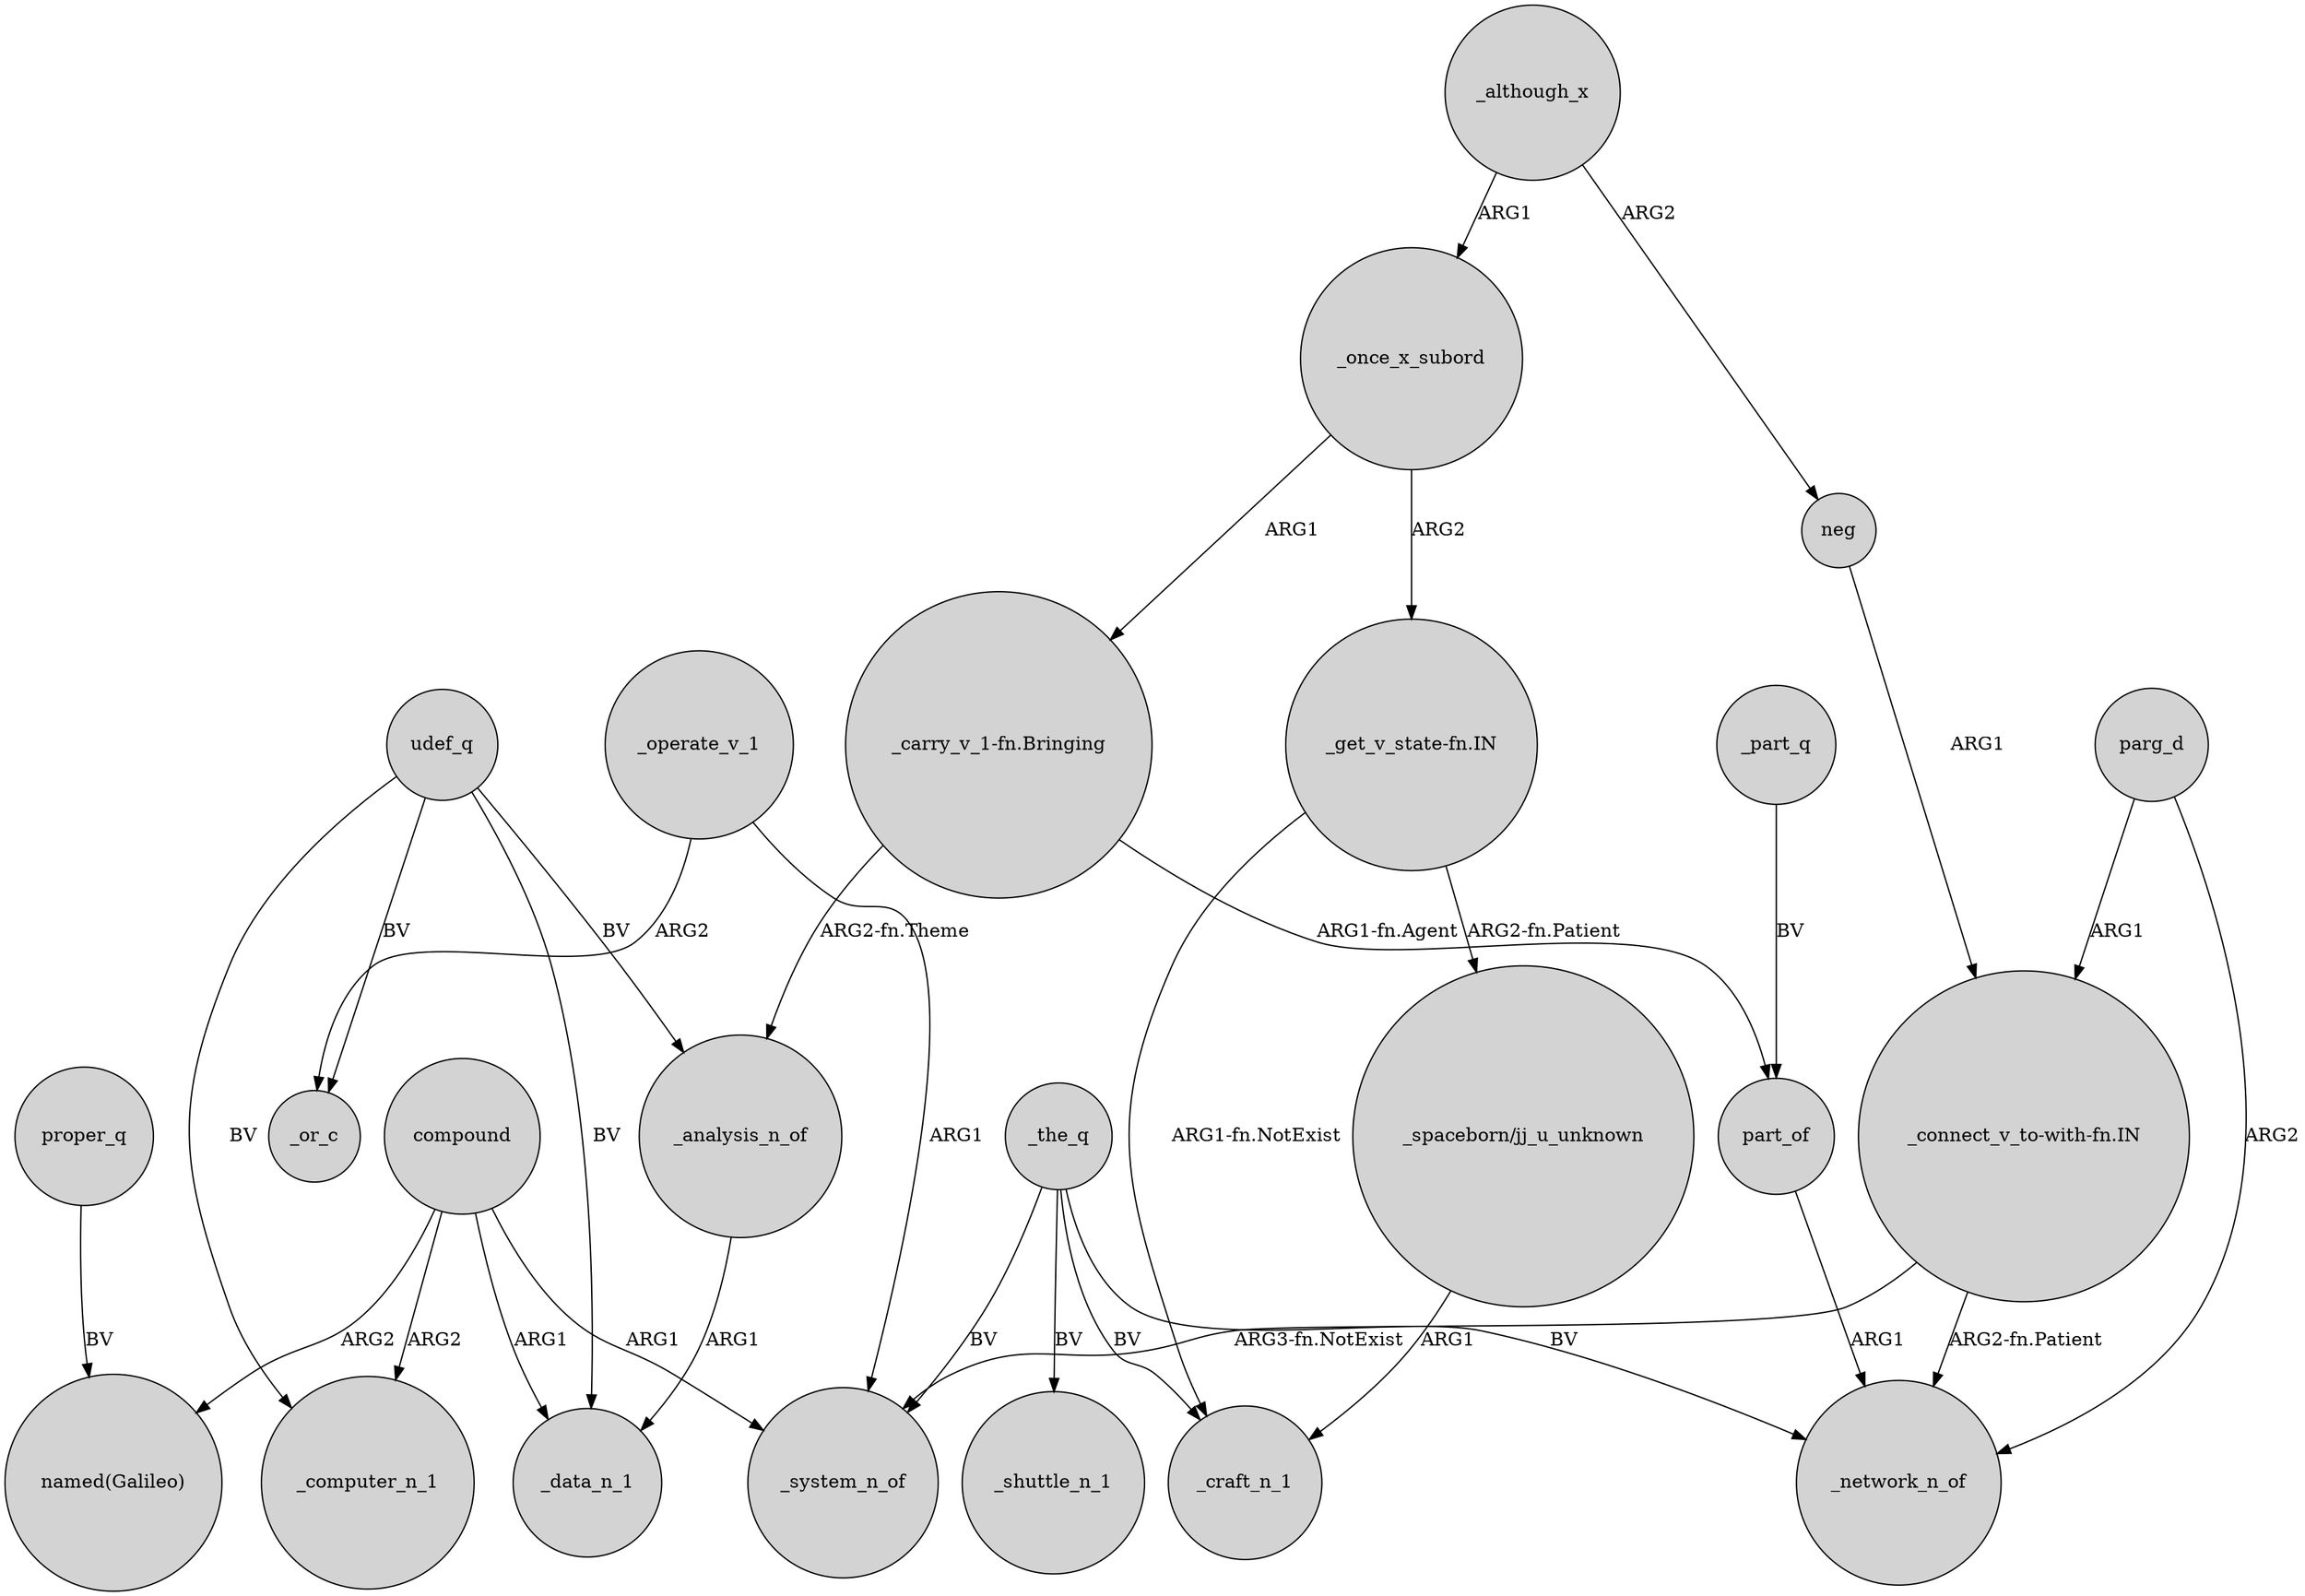 digraph {
	node [shape=circle style=filled]
	_operate_v_1 -> _or_c [label=ARG2]
	"_get_v_state-fn.IN" -> "_spaceborn/jj_u_unknown" [label="ARG2-fn.Patient"]
	part_of -> _network_n_of [label=ARG1]
	_once_x_subord -> "_get_v_state-fn.IN" [label=ARG2]
	compound -> _system_n_of [label=ARG1]
	udef_q -> _analysis_n_of [label=BV]
	_operate_v_1 -> _system_n_of [label=ARG1]
	_once_x_subord -> "_carry_v_1-fn.Bringing" [label=ARG1]
	"_connect_v_to-with-fn.IN" -> _network_n_of [label="ARG2-fn.Patient"]
	"_get_v_state-fn.IN" -> _craft_n_1 [label="ARG1-fn.NotExist"]
	_the_q -> _craft_n_1 [label=BV]
	neg -> "_connect_v_to-with-fn.IN" [label=ARG1]
	udef_q -> _or_c [label=BV]
	_although_x -> neg [label=ARG2]
	parg_d -> _network_n_of [label=ARG2]
	"_spaceborn/jj_u_unknown" -> _craft_n_1 [label=ARG1]
	udef_q -> _computer_n_1 [label=BV]
	compound -> _data_n_1 [label=ARG1]
	_part_q -> part_of [label=BV]
	compound -> _computer_n_1 [label=ARG2]
	"_carry_v_1-fn.Bringing" -> _analysis_n_of [label="ARG2-fn.Theme"]
	_the_q -> _network_n_of [label=BV]
	udef_q -> _data_n_1 [label=BV]
	_the_q -> _shuttle_n_1 [label=BV]
	proper_q -> "named(Galileo)" [label=BV]
	parg_d -> "_connect_v_to-with-fn.IN" [label=ARG1]
	"_connect_v_to-with-fn.IN" -> _system_n_of [label="ARG3-fn.NotExist"]
	_although_x -> _once_x_subord [label=ARG1]
	_the_q -> _system_n_of [label=BV]
	_analysis_n_of -> _data_n_1 [label=ARG1]
	compound -> "named(Galileo)" [label=ARG2]
	"_carry_v_1-fn.Bringing" -> part_of [label="ARG1-fn.Agent"]
}
